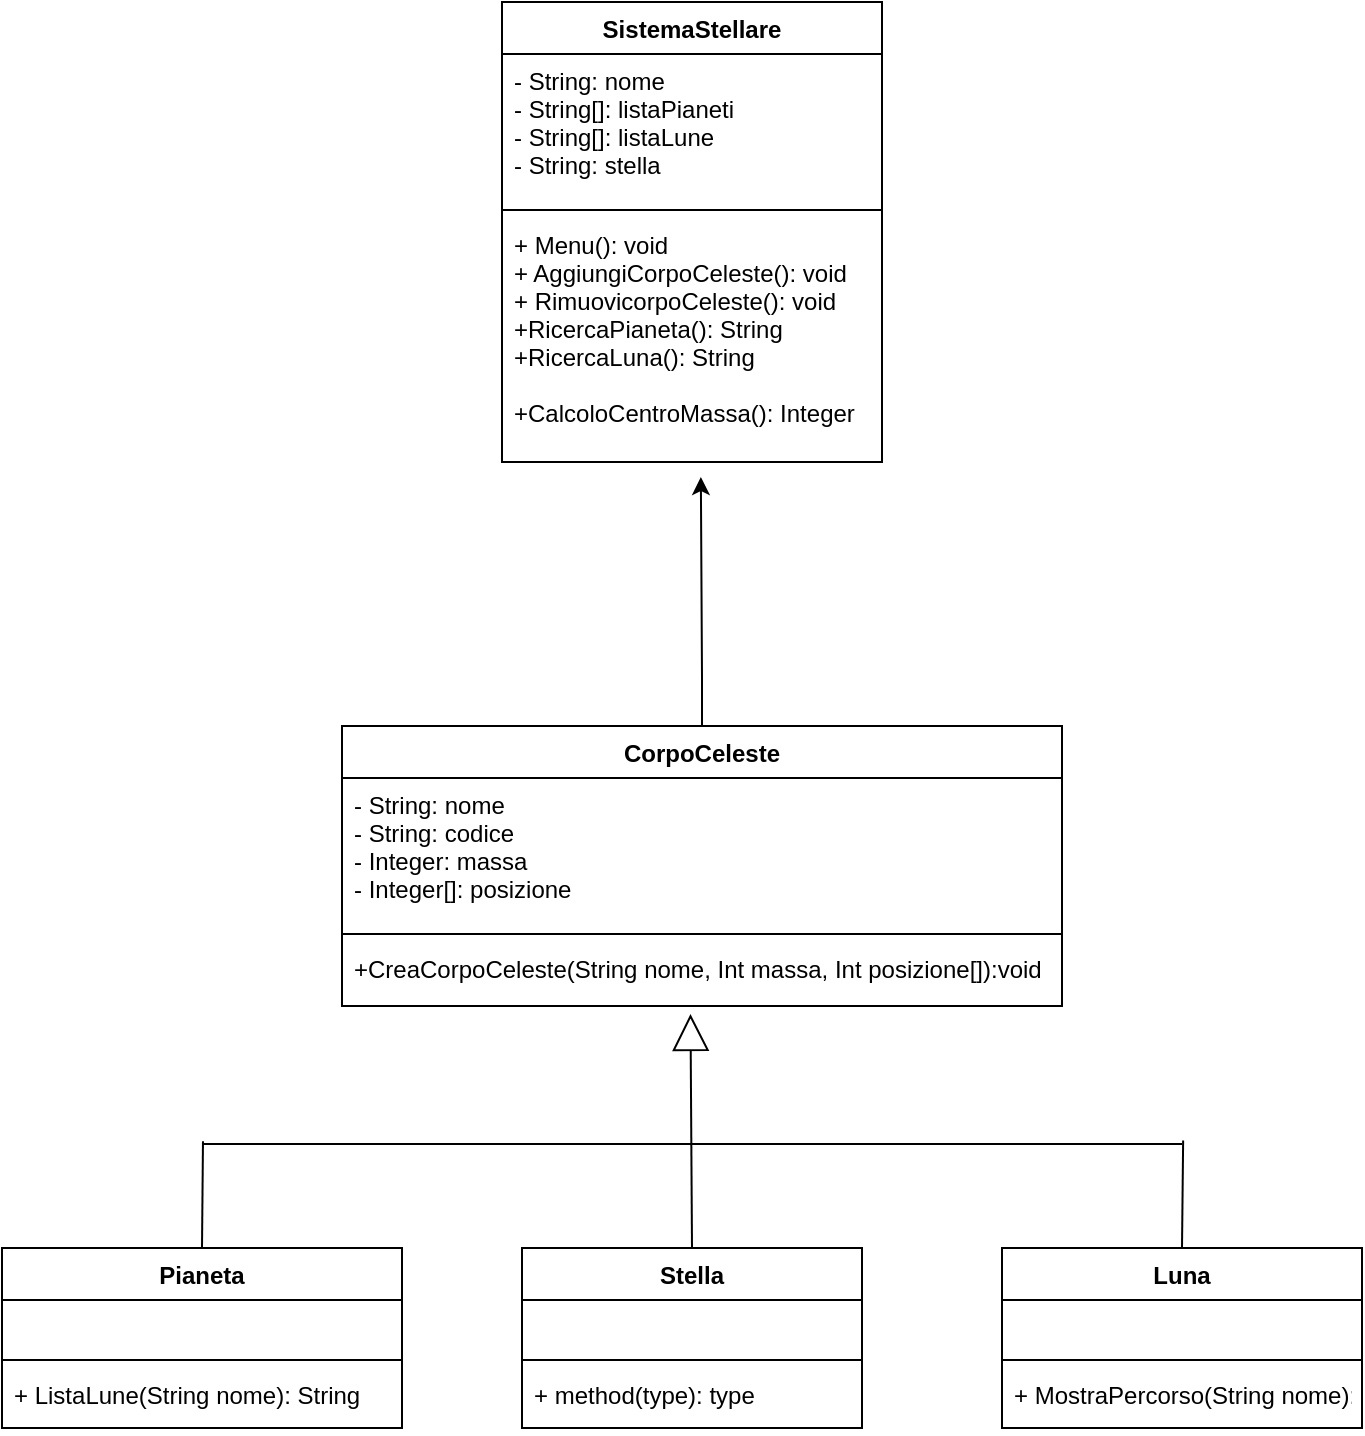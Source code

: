 <mxfile version="10.5.9" type="github"><diagram id="hJKmavVHtOAZ3ljsOrbP" name="Page-1"><mxGraphModel dx="820" dy="321" grid="1" gridSize="10" guides="1" tooltips="1" connect="1" arrows="1" fold="1" page="1" pageScale="1" pageWidth="827" pageHeight="1169" math="0" shadow="0"><root><mxCell id="0"/><mxCell id="1" parent="0"/><mxCell id="sxyOaQ4KPQX8f57YssqR-1" value="SistemaStellare" style="swimlane;fontStyle=1;align=center;verticalAlign=top;childLayout=stackLayout;horizontal=1;startSize=26;horizontalStack=0;resizeParent=1;resizeParentMax=0;resizeLast=0;collapsible=1;marginBottom=0;" vertex="1" parent="1"><mxGeometry x="340" y="43" width="190" height="230" as="geometry"/></mxCell><mxCell id="sxyOaQ4KPQX8f57YssqR-2" value="- String: nome&#10;- String[]: listaPianeti&#10;- String[]: listaLune&#10;- String: stella&#10;" style="text;strokeColor=none;fillColor=none;align=left;verticalAlign=top;spacingLeft=4;spacingRight=4;overflow=hidden;rotatable=0;points=[[0,0.5],[1,0.5]];portConstraint=eastwest;" vertex="1" parent="sxyOaQ4KPQX8f57YssqR-1"><mxGeometry y="26" width="190" height="74" as="geometry"/></mxCell><mxCell id="sxyOaQ4KPQX8f57YssqR-3" value="" style="line;strokeWidth=1;fillColor=none;align=left;verticalAlign=middle;spacingTop=-1;spacingLeft=3;spacingRight=3;rotatable=0;labelPosition=right;points=[];portConstraint=eastwest;" vertex="1" parent="sxyOaQ4KPQX8f57YssqR-1"><mxGeometry y="100" width="190" height="8" as="geometry"/></mxCell><mxCell id="sxyOaQ4KPQX8f57YssqR-4" value="+ Menu(): void&#10;+ AggiungiCorpoCeleste(): void&#10;+ RimuovicorpoCeleste(): void&#10;+RicercaPianeta(): String&#10;+RicercaLuna(): String&#10;&#10;+CalcoloCentroMassa(): Integer&#10;" style="text;strokeColor=none;fillColor=none;align=left;verticalAlign=top;spacingLeft=4;spacingRight=4;overflow=hidden;rotatable=0;points=[[0,0.5],[1,0.5]];portConstraint=eastwest;" vertex="1" parent="sxyOaQ4KPQX8f57YssqR-1"><mxGeometry y="108" width="190" height="122" as="geometry"/></mxCell><mxCell id="sxyOaQ4KPQX8f57YssqR-33" style="edgeStyle=orthogonalEdgeStyle;rounded=0;orthogonalLoop=1;jettySize=auto;html=1;exitX=0.5;exitY=0;exitDx=0;exitDy=0;" edge="1" parent="1" source="sxyOaQ4KPQX8f57YssqR-5"><mxGeometry relative="1" as="geometry"><mxPoint x="439.429" y="280.5" as="targetPoint"/><mxPoint x="444" y="406" as="sourcePoint"/><Array as="points"><mxPoint x="440" y="381"/><mxPoint x="439" y="381"/></Array></mxGeometry></mxCell><mxCell id="sxyOaQ4KPQX8f57YssqR-5" value="CorpoCeleste" style="swimlane;fontStyle=1;align=center;verticalAlign=top;childLayout=stackLayout;horizontal=1;startSize=26;horizontalStack=0;resizeParent=1;resizeParentMax=0;resizeLast=0;collapsible=1;marginBottom=0;" vertex="1" parent="1"><mxGeometry x="260" y="405" width="360" height="140" as="geometry"/></mxCell><mxCell id="sxyOaQ4KPQX8f57YssqR-6" value="- String: nome&#10;- String: codice&#10;- Integer: massa&#10;- Integer[]: posizione&#10;" style="text;strokeColor=none;fillColor=none;align=left;verticalAlign=top;spacingLeft=4;spacingRight=4;overflow=hidden;rotatable=0;points=[[0,0.5],[1,0.5]];portConstraint=eastwest;" vertex="1" parent="sxyOaQ4KPQX8f57YssqR-5"><mxGeometry y="26" width="360" height="74" as="geometry"/></mxCell><mxCell id="sxyOaQ4KPQX8f57YssqR-7" value="" style="line;strokeWidth=1;fillColor=none;align=left;verticalAlign=middle;spacingTop=-1;spacingLeft=3;spacingRight=3;rotatable=0;labelPosition=right;points=[];portConstraint=eastwest;" vertex="1" parent="sxyOaQ4KPQX8f57YssqR-5"><mxGeometry y="100" width="360" height="8" as="geometry"/></mxCell><mxCell id="sxyOaQ4KPQX8f57YssqR-8" value="+CreaCorpoCeleste(String nome, Int massa, Int posizione[]):void" style="text;strokeColor=none;fillColor=none;align=left;verticalAlign=top;spacingLeft=4;spacingRight=4;overflow=hidden;rotatable=0;points=[[0,0.5],[1,0.5]];portConstraint=eastwest;" vertex="1" parent="sxyOaQ4KPQX8f57YssqR-5"><mxGeometry y="108" width="360" height="32" as="geometry"/></mxCell><mxCell id="sxyOaQ4KPQX8f57YssqR-9" value="Stella" style="swimlane;fontStyle=1;align=center;verticalAlign=top;childLayout=stackLayout;horizontal=1;startSize=26;horizontalStack=0;resizeParent=1;resizeParentMax=0;resizeLast=0;collapsible=1;marginBottom=0;" vertex="1" parent="1"><mxGeometry x="350" y="666" width="170" height="90" as="geometry"/></mxCell><mxCell id="sxyOaQ4KPQX8f57YssqR-10" value=" " style="text;strokeColor=none;fillColor=none;align=left;verticalAlign=top;spacingLeft=4;spacingRight=4;overflow=hidden;rotatable=0;points=[[0,0.5],[1,0.5]];portConstraint=eastwest;" vertex="1" parent="sxyOaQ4KPQX8f57YssqR-9"><mxGeometry y="26" width="170" height="26" as="geometry"/></mxCell><mxCell id="sxyOaQ4KPQX8f57YssqR-11" value="" style="line;strokeWidth=1;fillColor=none;align=left;verticalAlign=middle;spacingTop=-1;spacingLeft=3;spacingRight=3;rotatable=0;labelPosition=right;points=[];portConstraint=eastwest;" vertex="1" parent="sxyOaQ4KPQX8f57YssqR-9"><mxGeometry y="52" width="170" height="8" as="geometry"/></mxCell><mxCell id="sxyOaQ4KPQX8f57YssqR-12" value="+ method(type): type" style="text;strokeColor=none;fillColor=none;align=left;verticalAlign=top;spacingLeft=4;spacingRight=4;overflow=hidden;rotatable=0;points=[[0,0.5],[1,0.5]];portConstraint=eastwest;" vertex="1" parent="sxyOaQ4KPQX8f57YssqR-9"><mxGeometry y="60" width="170" height="30" as="geometry"/></mxCell><mxCell id="sxyOaQ4KPQX8f57YssqR-13" value="Luna" style="swimlane;fontStyle=1;align=center;verticalAlign=top;childLayout=stackLayout;horizontal=1;startSize=26;horizontalStack=0;resizeParent=1;resizeParentMax=0;resizeLast=0;collapsible=1;marginBottom=0;" vertex="1" parent="1"><mxGeometry x="590" y="666" width="180" height="90" as="geometry"/></mxCell><mxCell id="sxyOaQ4KPQX8f57YssqR-14" value=" " style="text;strokeColor=none;fillColor=none;align=left;verticalAlign=top;spacingLeft=4;spacingRight=4;overflow=hidden;rotatable=0;points=[[0,0.5],[1,0.5]];portConstraint=eastwest;" vertex="1" parent="sxyOaQ4KPQX8f57YssqR-13"><mxGeometry y="26" width="180" height="26" as="geometry"/></mxCell><mxCell id="sxyOaQ4KPQX8f57YssqR-15" value="" style="line;strokeWidth=1;fillColor=none;align=left;verticalAlign=middle;spacingTop=-1;spacingLeft=3;spacingRight=3;rotatable=0;labelPosition=right;points=[];portConstraint=eastwest;" vertex="1" parent="sxyOaQ4KPQX8f57YssqR-13"><mxGeometry y="52" width="180" height="8" as="geometry"/></mxCell><mxCell id="sxyOaQ4KPQX8f57YssqR-16" value="+ MostraPercorso(String nome): void" style="text;strokeColor=none;fillColor=none;align=left;verticalAlign=top;spacingLeft=4;spacingRight=4;overflow=hidden;rotatable=0;points=[[0,0.5],[1,0.5]];portConstraint=eastwest;" vertex="1" parent="sxyOaQ4KPQX8f57YssqR-13"><mxGeometry y="60" width="180" height="30" as="geometry"/></mxCell><mxCell id="sxyOaQ4KPQX8f57YssqR-17" value="Pianeta" style="swimlane;fontStyle=1;align=center;verticalAlign=top;childLayout=stackLayout;horizontal=1;startSize=26;horizontalStack=0;resizeParent=1;resizeParentMax=0;resizeLast=0;collapsible=1;marginBottom=0;" vertex="1" parent="1"><mxGeometry x="90" y="666" width="200" height="90" as="geometry"/></mxCell><mxCell id="sxyOaQ4KPQX8f57YssqR-18" value=" " style="text;strokeColor=none;fillColor=none;align=left;verticalAlign=top;spacingLeft=4;spacingRight=4;overflow=hidden;rotatable=0;points=[[0,0.5],[1,0.5]];portConstraint=eastwest;" vertex="1" parent="sxyOaQ4KPQX8f57YssqR-17"><mxGeometry y="26" width="200" height="26" as="geometry"/></mxCell><mxCell id="sxyOaQ4KPQX8f57YssqR-19" value="" style="line;strokeWidth=1;fillColor=none;align=left;verticalAlign=middle;spacingTop=-1;spacingLeft=3;spacingRight=3;rotatable=0;labelPosition=right;points=[];portConstraint=eastwest;" vertex="1" parent="sxyOaQ4KPQX8f57YssqR-17"><mxGeometry y="52" width="200" height="8" as="geometry"/></mxCell><mxCell id="sxyOaQ4KPQX8f57YssqR-20" value="+ ListaLune(String nome): String" style="text;strokeColor=none;fillColor=none;align=left;verticalAlign=top;spacingLeft=4;spacingRight=4;overflow=hidden;rotatable=0;points=[[0,0.5],[1,0.5]];portConstraint=eastwest;" vertex="1" parent="sxyOaQ4KPQX8f57YssqR-17"><mxGeometry y="60" width="200" height="30" as="geometry"/></mxCell><mxCell id="sxyOaQ4KPQX8f57YssqR-22" value="" style="endArrow=block;endSize=16;endFill=0;html=1;exitX=0.5;exitY=0;exitDx=0;exitDy=0;entryX=0.484;entryY=1.125;entryDx=0;entryDy=0;entryPerimeter=0;" edge="1" parent="1" source="sxyOaQ4KPQX8f57YssqR-9" target="sxyOaQ4KPQX8f57YssqR-8"><mxGeometry x="-0.125" y="170" width="160" relative="1" as="geometry"><mxPoint x="230" y="600" as="sourcePoint"/><mxPoint x="420" y="600" as="targetPoint"/><Array as="points"/><mxPoint as="offset"/></mxGeometry></mxCell><mxCell id="sxyOaQ4KPQX8f57YssqR-24" value="" style="line;strokeWidth=1;fillColor=none;align=left;verticalAlign=middle;spacingTop=-1;spacingLeft=3;spacingRight=3;rotatable=0;labelPosition=right;points=[];portConstraint=eastwest;" vertex="1" parent="1"><mxGeometry x="190" y="610" width="490" height="8" as="geometry"/></mxCell><mxCell id="sxyOaQ4KPQX8f57YssqR-28" value="" style="endArrow=none;html=1;exitX=0.5;exitY=0;exitDx=0;exitDy=0;entryX=0.001;entryY=0.321;entryDx=0;entryDy=0;entryPerimeter=0;" edge="1" parent="1" source="sxyOaQ4KPQX8f57YssqR-17" target="sxyOaQ4KPQX8f57YssqR-24"><mxGeometry width="50" height="50" relative="1" as="geometry"><mxPoint x="130" y="650" as="sourcePoint"/><mxPoint x="190" y="620" as="targetPoint"/></mxGeometry></mxCell><mxCell id="sxyOaQ4KPQX8f57YssqR-30" value="" style="endArrow=none;html=1;exitX=0.5;exitY=0;exitDx=0;exitDy=0;entryX=0.001;entryY=0.321;entryDx=0;entryDy=0;entryPerimeter=0;" edge="1" parent="1"><mxGeometry width="50" height="50" relative="1" as="geometry"><mxPoint x="680" y="666" as="sourcePoint"/><mxPoint x="680.571" y="612.286" as="targetPoint"/></mxGeometry></mxCell></root></mxGraphModel></diagram></mxfile>